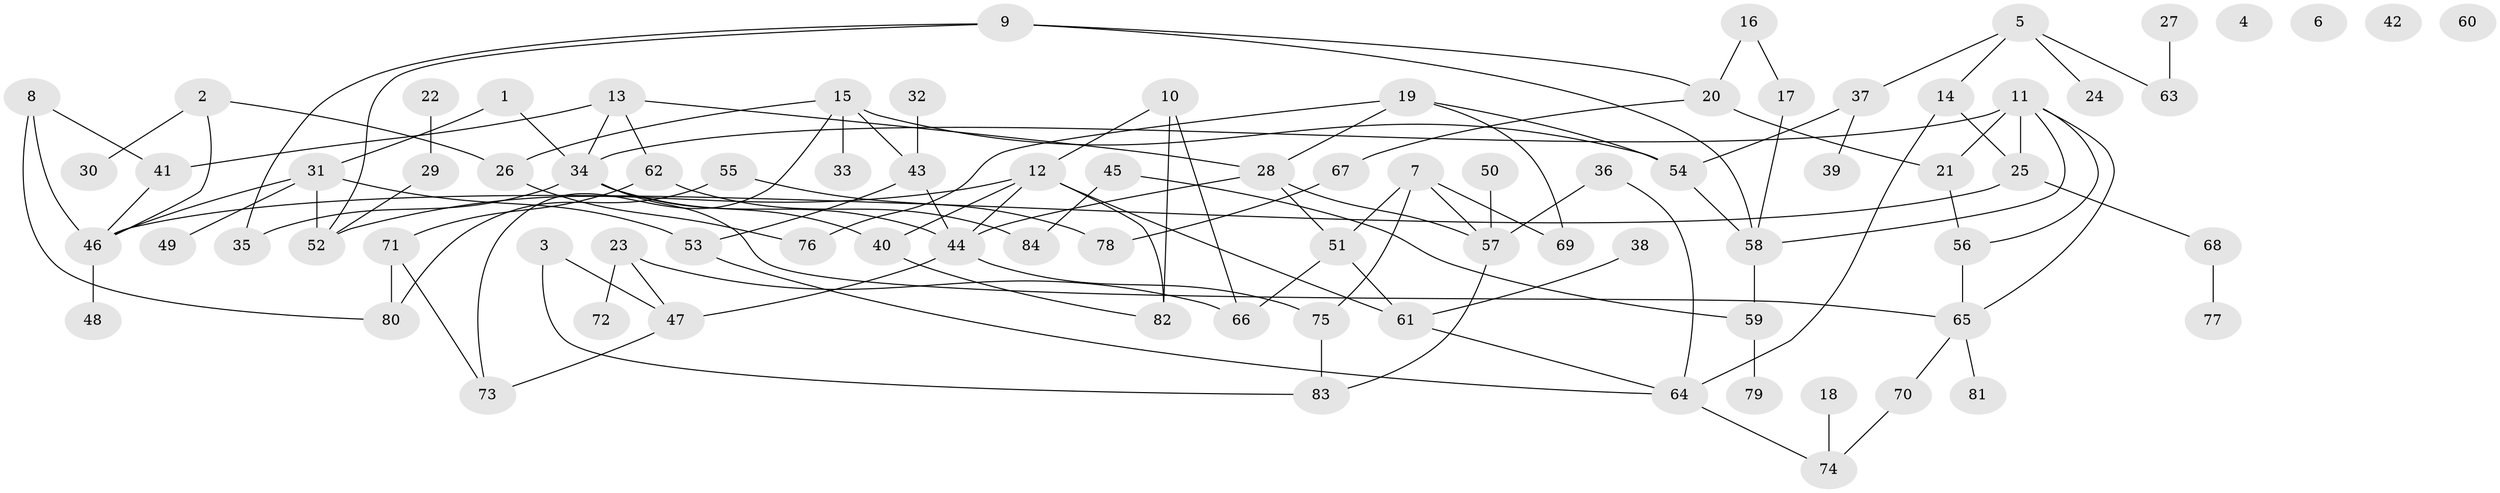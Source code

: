 // Generated by graph-tools (version 1.1) at 2025/13/03/09/25 04:13:00]
// undirected, 84 vertices, 117 edges
graph export_dot {
graph [start="1"]
  node [color=gray90,style=filled];
  1;
  2;
  3;
  4;
  5;
  6;
  7;
  8;
  9;
  10;
  11;
  12;
  13;
  14;
  15;
  16;
  17;
  18;
  19;
  20;
  21;
  22;
  23;
  24;
  25;
  26;
  27;
  28;
  29;
  30;
  31;
  32;
  33;
  34;
  35;
  36;
  37;
  38;
  39;
  40;
  41;
  42;
  43;
  44;
  45;
  46;
  47;
  48;
  49;
  50;
  51;
  52;
  53;
  54;
  55;
  56;
  57;
  58;
  59;
  60;
  61;
  62;
  63;
  64;
  65;
  66;
  67;
  68;
  69;
  70;
  71;
  72;
  73;
  74;
  75;
  76;
  77;
  78;
  79;
  80;
  81;
  82;
  83;
  84;
  1 -- 31;
  1 -- 34;
  2 -- 26;
  2 -- 30;
  2 -- 46;
  3 -- 47;
  3 -- 83;
  5 -- 14;
  5 -- 24;
  5 -- 37;
  5 -- 63;
  7 -- 51;
  7 -- 57;
  7 -- 69;
  7 -- 75;
  8 -- 41;
  8 -- 46;
  8 -- 80;
  9 -- 20;
  9 -- 35;
  9 -- 52;
  9 -- 58;
  10 -- 12;
  10 -- 66;
  10 -- 82;
  11 -- 21;
  11 -- 25;
  11 -- 34;
  11 -- 56;
  11 -- 58;
  11 -- 65;
  12 -- 40;
  12 -- 44;
  12 -- 52;
  12 -- 61;
  12 -- 82;
  13 -- 28;
  13 -- 34;
  13 -- 41;
  13 -- 62;
  14 -- 25;
  14 -- 64;
  15 -- 26;
  15 -- 33;
  15 -- 43;
  15 -- 54;
  15 -- 73;
  16 -- 17;
  16 -- 20;
  17 -- 58;
  18 -- 74;
  19 -- 28;
  19 -- 54;
  19 -- 69;
  19 -- 76;
  20 -- 21;
  20 -- 67;
  21 -- 56;
  22 -- 29;
  23 -- 47;
  23 -- 66;
  23 -- 72;
  25 -- 46;
  25 -- 68;
  26 -- 76;
  27 -- 63;
  28 -- 44;
  28 -- 51;
  28 -- 57;
  29 -- 52;
  31 -- 46;
  31 -- 49;
  31 -- 52;
  31 -- 53;
  32 -- 43;
  34 -- 35;
  34 -- 40;
  34 -- 44;
  34 -- 65;
  36 -- 57;
  36 -- 64;
  37 -- 39;
  37 -- 54;
  38 -- 61;
  40 -- 82;
  41 -- 46;
  43 -- 44;
  43 -- 53;
  44 -- 47;
  44 -- 75;
  45 -- 59;
  45 -- 84;
  46 -- 48;
  47 -- 73;
  50 -- 57;
  51 -- 61;
  51 -- 66;
  53 -- 64;
  54 -- 58;
  55 -- 78;
  55 -- 80;
  56 -- 65;
  57 -- 83;
  58 -- 59;
  59 -- 79;
  61 -- 64;
  62 -- 71;
  62 -- 84;
  64 -- 74;
  65 -- 70;
  65 -- 81;
  67 -- 78;
  68 -- 77;
  70 -- 74;
  71 -- 73;
  71 -- 80;
  75 -- 83;
}
